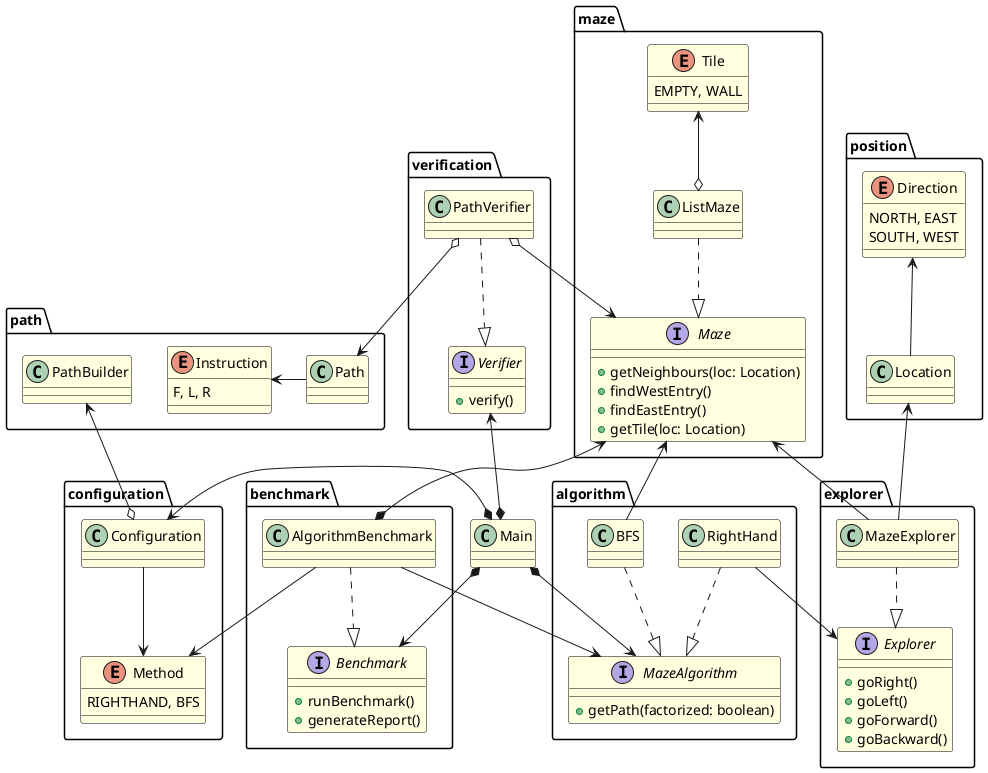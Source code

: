 @startuml MainConcepts
!define MyTheme
skinparam class {
    BackgroundColor #LightYellow
    BorderColor #000000
    FontColor #000000
}

skinparam stereotypeCBackgroundColor #LightYellow
skinparam stereotypeCBorderColor #000000
skinparam stereotypeCFontColor #000000

class Main

package algorithm {
    interface MazeAlgorithm {
        + getPath(factorized: boolean)
    }

    class RightHand

    class BFS
}

package configuration {
    class Configuration

    enum Method {
        RIGHTHAND, BFS
    }
}

package benchmark {
    class AlgorithmBenchmark

    interface Benchmark {
        + runBenchmark()
        + generateReport()
    }
}

package explorer {
    interface Explorer {
        + goRight()
        + goLeft()
        + goForward()
        + goBackward()
    }

    class MazeExplorer
}

package maze {
    interface Maze {
        + getNeighbours(loc: Location)
        + findWestEntry()
        + findEastEntry()
        + getTile(loc: Location)

    }

    class ListMaze

    enum Tile {
        EMPTY, WALL
    }
}

package path {
    enum Instruction {
        F, L, R
    }

    class Path

    class PathBuilder
}

package position {
    enum Direction {
        NORTH, EAST
        SOUTH, WEST
    }

    class Location
}

package verification {
    interface Verifier {
        + verify()
    }

    Class PathVerifier
}

' Main *--up> Maze
Main *--left> MazeAlgorithm
Main *--up> Verifier
Main *--down> Benchmark

Maze <|..up ListMaze
ListMaze o--up> Tile

BFS ..down|> MazeAlgorithm
RightHand ..down|> MazeAlgorithm

' Main --> Path
Main *--> Configuration

Configuration o--up> PathBuilder

MazeExplorer --up> Location
Location --up> Direction

RightHand --up> Explorer
BFS --up> Maze

MazeExplorer ..down|> Explorer

Path --left> Instruction

PathVerifier ..|> Verifier
PathVerifier o--> Maze
PathVerifier o--> Path

AlgorithmBenchmark ..|> Benchmark
AlgorithmBenchmark --> MazeAlgorithm

MazeExplorer --up> Maze

Configuration --down> Method

AlgorithmBenchmark --up> Method
AlgorithmBenchmark *--right> Maze


' BFS --left> Path
' RightHand --left> Path

@enduml
